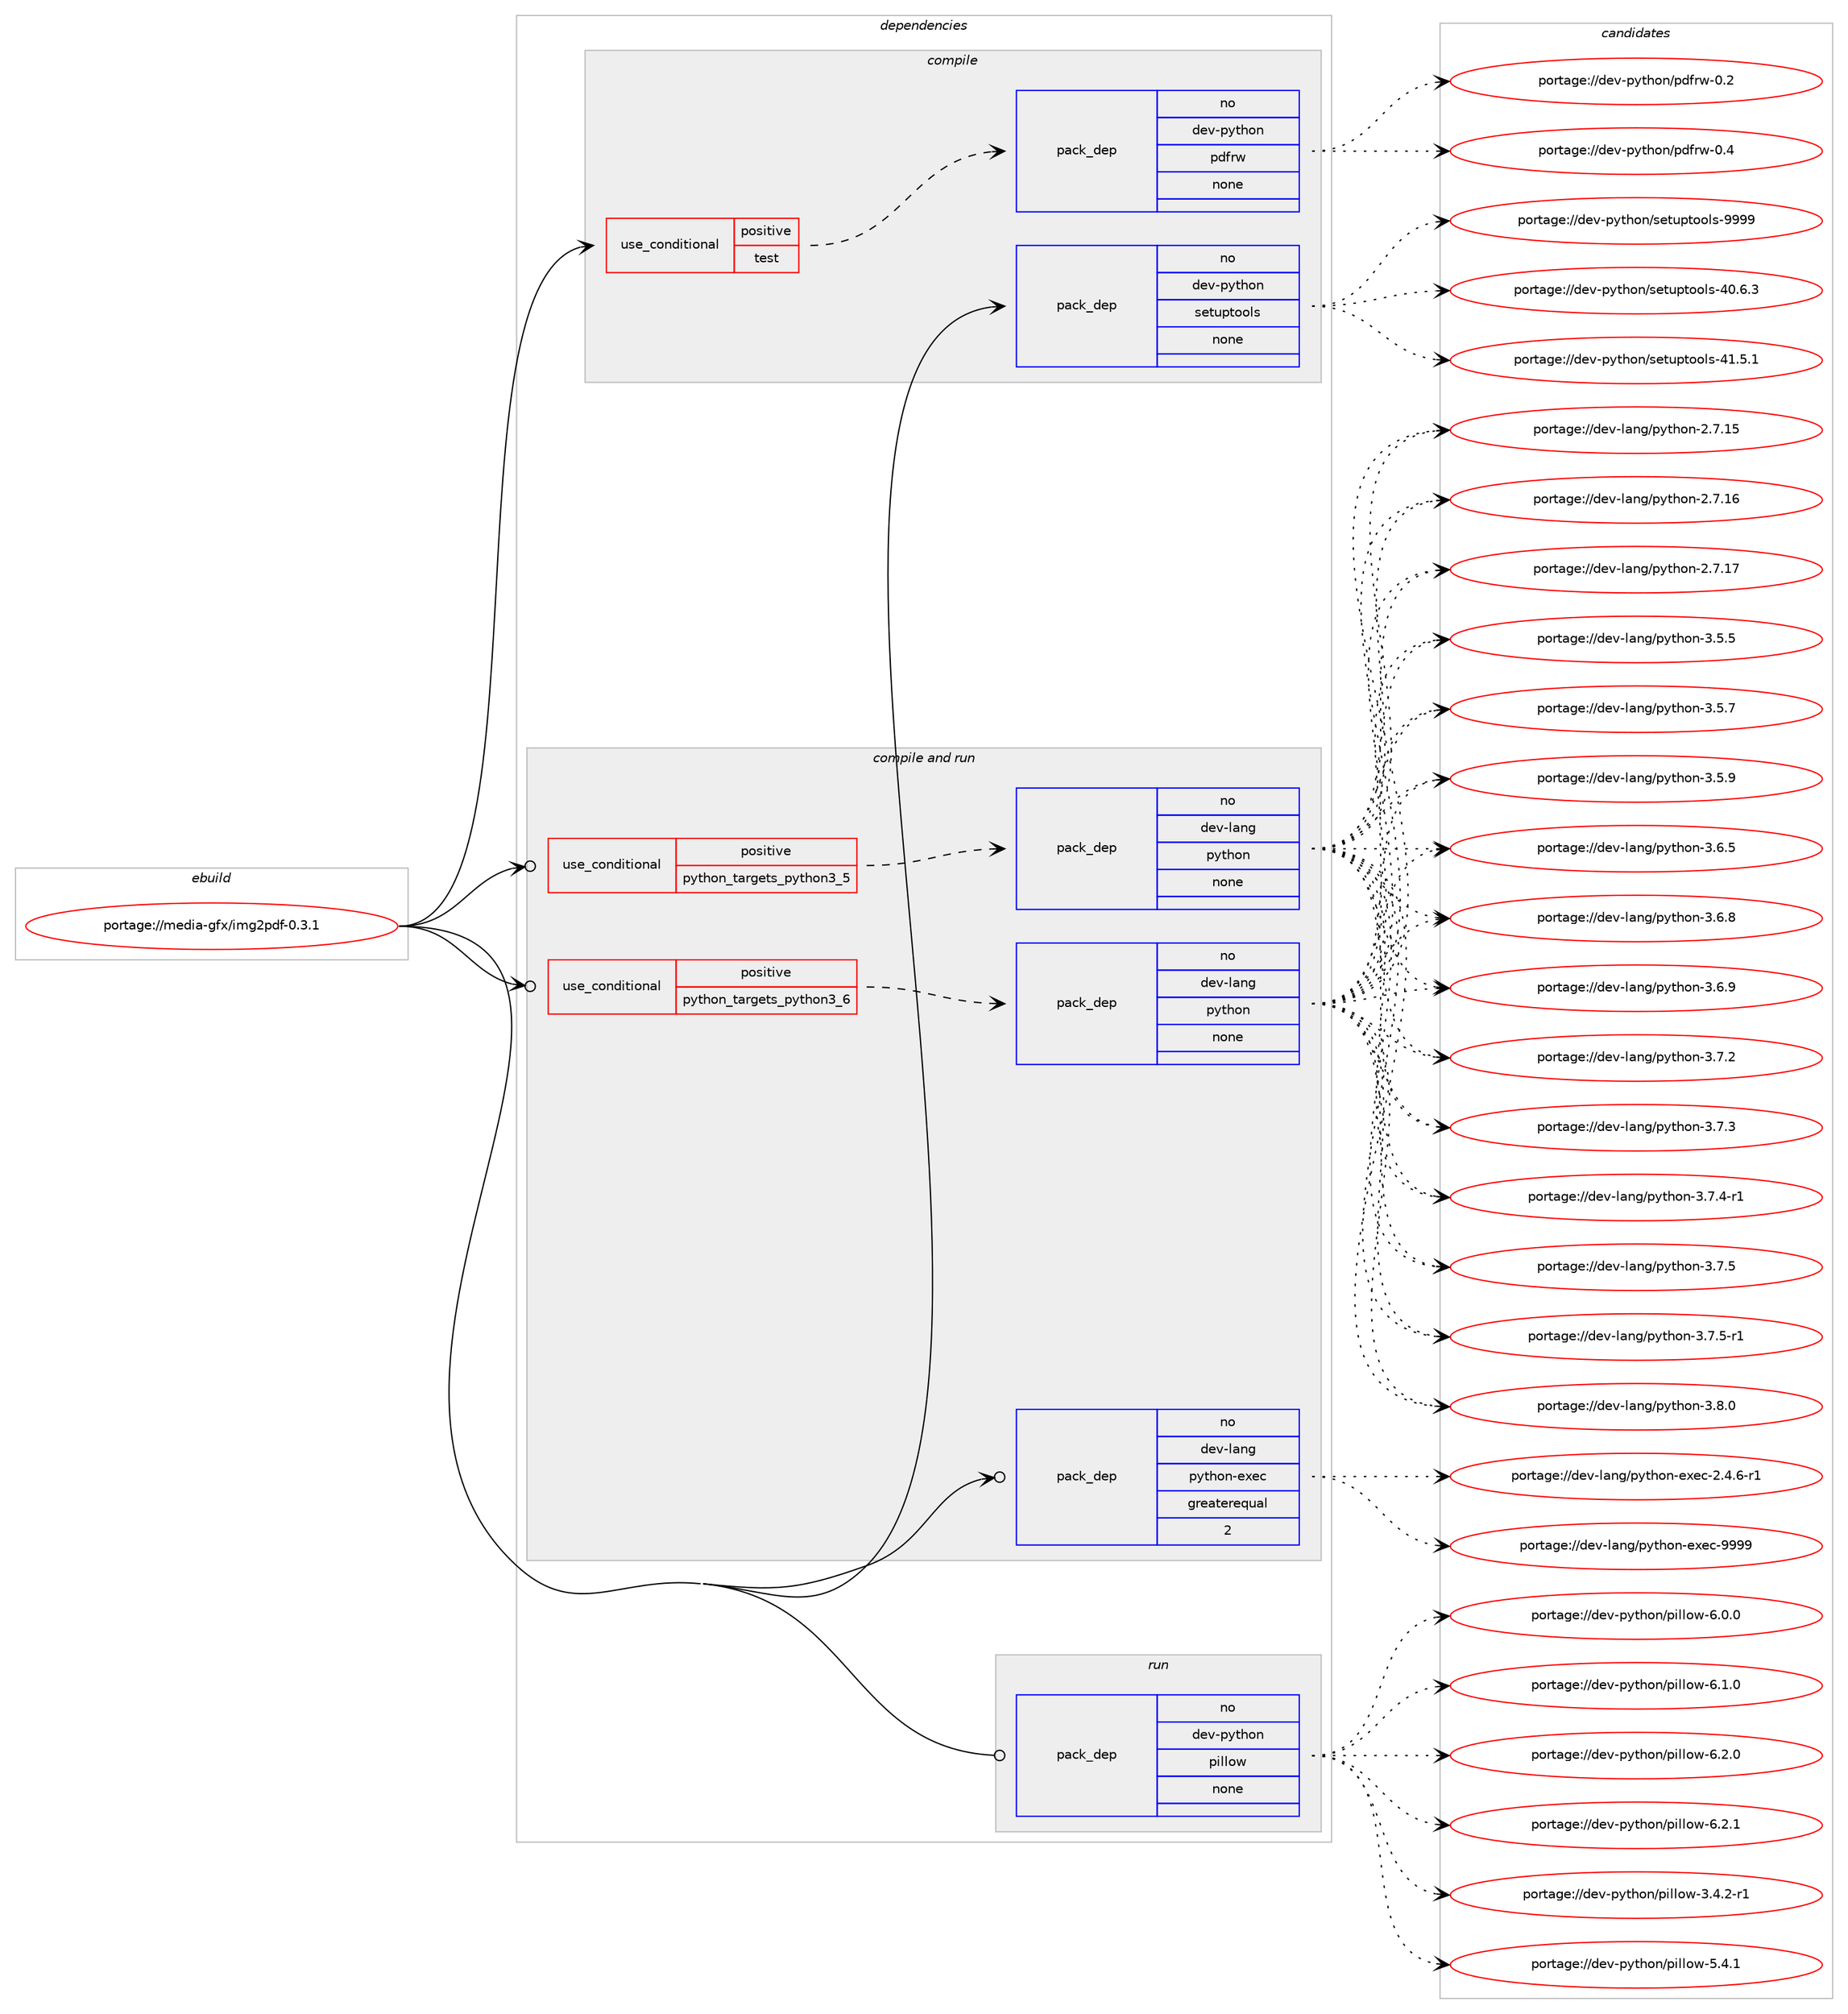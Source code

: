 digraph prolog {

# *************
# Graph options
# *************

newrank=true;
concentrate=true;
compound=true;
graph [rankdir=LR,fontname=Helvetica,fontsize=10,ranksep=1.5];#, ranksep=2.5, nodesep=0.2];
edge  [arrowhead=vee];
node  [fontname=Helvetica,fontsize=10];

# **********
# The ebuild
# **********

subgraph cluster_leftcol {
color=gray;
rank=same;
label=<<i>ebuild</i>>;
id [label="portage://media-gfx/img2pdf-0.3.1", color=red, width=4, href="../media-gfx/img2pdf-0.3.1.svg"];
}

# ****************
# The dependencies
# ****************

subgraph cluster_midcol {
color=gray;
label=<<i>dependencies</i>>;
subgraph cluster_compile {
fillcolor="#eeeeee";
style=filled;
label=<<i>compile</i>>;
subgraph cond78763 {
dependency314728 [label=<<TABLE BORDER="0" CELLBORDER="1" CELLSPACING="0" CELLPADDING="4"><TR><TD ROWSPAN="3" CELLPADDING="10">use_conditional</TD></TR><TR><TD>positive</TD></TR><TR><TD>test</TD></TR></TABLE>>, shape=none, color=red];
subgraph pack230890 {
dependency314729 [label=<<TABLE BORDER="0" CELLBORDER="1" CELLSPACING="0" CELLPADDING="4" WIDTH="220"><TR><TD ROWSPAN="6" CELLPADDING="30">pack_dep</TD></TR><TR><TD WIDTH="110">no</TD></TR><TR><TD>dev-python</TD></TR><TR><TD>pdfrw</TD></TR><TR><TD>none</TD></TR><TR><TD></TD></TR></TABLE>>, shape=none, color=blue];
}
dependency314728:e -> dependency314729:w [weight=20,style="dashed",arrowhead="vee"];
}
id:e -> dependency314728:w [weight=20,style="solid",arrowhead="vee"];
subgraph pack230891 {
dependency314730 [label=<<TABLE BORDER="0" CELLBORDER="1" CELLSPACING="0" CELLPADDING="4" WIDTH="220"><TR><TD ROWSPAN="6" CELLPADDING="30">pack_dep</TD></TR><TR><TD WIDTH="110">no</TD></TR><TR><TD>dev-python</TD></TR><TR><TD>setuptools</TD></TR><TR><TD>none</TD></TR><TR><TD></TD></TR></TABLE>>, shape=none, color=blue];
}
id:e -> dependency314730:w [weight=20,style="solid",arrowhead="vee"];
}
subgraph cluster_compileandrun {
fillcolor="#eeeeee";
style=filled;
label=<<i>compile and run</i>>;
subgraph cond78764 {
dependency314731 [label=<<TABLE BORDER="0" CELLBORDER="1" CELLSPACING="0" CELLPADDING="4"><TR><TD ROWSPAN="3" CELLPADDING="10">use_conditional</TD></TR><TR><TD>positive</TD></TR><TR><TD>python_targets_python3_5</TD></TR></TABLE>>, shape=none, color=red];
subgraph pack230892 {
dependency314732 [label=<<TABLE BORDER="0" CELLBORDER="1" CELLSPACING="0" CELLPADDING="4" WIDTH="220"><TR><TD ROWSPAN="6" CELLPADDING="30">pack_dep</TD></TR><TR><TD WIDTH="110">no</TD></TR><TR><TD>dev-lang</TD></TR><TR><TD>python</TD></TR><TR><TD>none</TD></TR><TR><TD></TD></TR></TABLE>>, shape=none, color=blue];
}
dependency314731:e -> dependency314732:w [weight=20,style="dashed",arrowhead="vee"];
}
id:e -> dependency314731:w [weight=20,style="solid",arrowhead="odotvee"];
subgraph cond78765 {
dependency314733 [label=<<TABLE BORDER="0" CELLBORDER="1" CELLSPACING="0" CELLPADDING="4"><TR><TD ROWSPAN="3" CELLPADDING="10">use_conditional</TD></TR><TR><TD>positive</TD></TR><TR><TD>python_targets_python3_6</TD></TR></TABLE>>, shape=none, color=red];
subgraph pack230893 {
dependency314734 [label=<<TABLE BORDER="0" CELLBORDER="1" CELLSPACING="0" CELLPADDING="4" WIDTH="220"><TR><TD ROWSPAN="6" CELLPADDING="30">pack_dep</TD></TR><TR><TD WIDTH="110">no</TD></TR><TR><TD>dev-lang</TD></TR><TR><TD>python</TD></TR><TR><TD>none</TD></TR><TR><TD></TD></TR></TABLE>>, shape=none, color=blue];
}
dependency314733:e -> dependency314734:w [weight=20,style="dashed",arrowhead="vee"];
}
id:e -> dependency314733:w [weight=20,style="solid",arrowhead="odotvee"];
subgraph pack230894 {
dependency314735 [label=<<TABLE BORDER="0" CELLBORDER="1" CELLSPACING="0" CELLPADDING="4" WIDTH="220"><TR><TD ROWSPAN="6" CELLPADDING="30">pack_dep</TD></TR><TR><TD WIDTH="110">no</TD></TR><TR><TD>dev-lang</TD></TR><TR><TD>python-exec</TD></TR><TR><TD>greaterequal</TD></TR><TR><TD>2</TD></TR></TABLE>>, shape=none, color=blue];
}
id:e -> dependency314735:w [weight=20,style="solid",arrowhead="odotvee"];
}
subgraph cluster_run {
fillcolor="#eeeeee";
style=filled;
label=<<i>run</i>>;
subgraph pack230895 {
dependency314736 [label=<<TABLE BORDER="0" CELLBORDER="1" CELLSPACING="0" CELLPADDING="4" WIDTH="220"><TR><TD ROWSPAN="6" CELLPADDING="30">pack_dep</TD></TR><TR><TD WIDTH="110">no</TD></TR><TR><TD>dev-python</TD></TR><TR><TD>pillow</TD></TR><TR><TD>none</TD></TR><TR><TD></TD></TR></TABLE>>, shape=none, color=blue];
}
id:e -> dependency314736:w [weight=20,style="solid",arrowhead="odot"];
}
}

# **************
# The candidates
# **************

subgraph cluster_choices {
rank=same;
color=gray;
label=<<i>candidates</i>>;

subgraph choice230890 {
color=black;
nodesep=1;
choiceportage100101118451121211161041111104711210010211411945484650 [label="portage://dev-python/pdfrw-0.2", color=red, width=4,href="../dev-python/pdfrw-0.2.svg"];
choiceportage100101118451121211161041111104711210010211411945484652 [label="portage://dev-python/pdfrw-0.4", color=red, width=4,href="../dev-python/pdfrw-0.4.svg"];
dependency314729:e -> choiceportage100101118451121211161041111104711210010211411945484650:w [style=dotted,weight="100"];
dependency314729:e -> choiceportage100101118451121211161041111104711210010211411945484652:w [style=dotted,weight="100"];
}
subgraph choice230891 {
color=black;
nodesep=1;
choiceportage100101118451121211161041111104711510111611711211611111110811545524846544651 [label="portage://dev-python/setuptools-40.6.3", color=red, width=4,href="../dev-python/setuptools-40.6.3.svg"];
choiceportage100101118451121211161041111104711510111611711211611111110811545524946534649 [label="portage://dev-python/setuptools-41.5.1", color=red, width=4,href="../dev-python/setuptools-41.5.1.svg"];
choiceportage10010111845112121116104111110471151011161171121161111111081154557575757 [label="portage://dev-python/setuptools-9999", color=red, width=4,href="../dev-python/setuptools-9999.svg"];
dependency314730:e -> choiceportage100101118451121211161041111104711510111611711211611111110811545524846544651:w [style=dotted,weight="100"];
dependency314730:e -> choiceportage100101118451121211161041111104711510111611711211611111110811545524946534649:w [style=dotted,weight="100"];
dependency314730:e -> choiceportage10010111845112121116104111110471151011161171121161111111081154557575757:w [style=dotted,weight="100"];
}
subgraph choice230892 {
color=black;
nodesep=1;
choiceportage10010111845108971101034711212111610411111045504655464953 [label="portage://dev-lang/python-2.7.15", color=red, width=4,href="../dev-lang/python-2.7.15.svg"];
choiceportage10010111845108971101034711212111610411111045504655464954 [label="portage://dev-lang/python-2.7.16", color=red, width=4,href="../dev-lang/python-2.7.16.svg"];
choiceportage10010111845108971101034711212111610411111045504655464955 [label="portage://dev-lang/python-2.7.17", color=red, width=4,href="../dev-lang/python-2.7.17.svg"];
choiceportage100101118451089711010347112121116104111110455146534653 [label="portage://dev-lang/python-3.5.5", color=red, width=4,href="../dev-lang/python-3.5.5.svg"];
choiceportage100101118451089711010347112121116104111110455146534655 [label="portage://dev-lang/python-3.5.7", color=red, width=4,href="../dev-lang/python-3.5.7.svg"];
choiceportage100101118451089711010347112121116104111110455146534657 [label="portage://dev-lang/python-3.5.9", color=red, width=4,href="../dev-lang/python-3.5.9.svg"];
choiceportage100101118451089711010347112121116104111110455146544653 [label="portage://dev-lang/python-3.6.5", color=red, width=4,href="../dev-lang/python-3.6.5.svg"];
choiceportage100101118451089711010347112121116104111110455146544656 [label="portage://dev-lang/python-3.6.8", color=red, width=4,href="../dev-lang/python-3.6.8.svg"];
choiceportage100101118451089711010347112121116104111110455146544657 [label="portage://dev-lang/python-3.6.9", color=red, width=4,href="../dev-lang/python-3.6.9.svg"];
choiceportage100101118451089711010347112121116104111110455146554650 [label="portage://dev-lang/python-3.7.2", color=red, width=4,href="../dev-lang/python-3.7.2.svg"];
choiceportage100101118451089711010347112121116104111110455146554651 [label="portage://dev-lang/python-3.7.3", color=red, width=4,href="../dev-lang/python-3.7.3.svg"];
choiceportage1001011184510897110103471121211161041111104551465546524511449 [label="portage://dev-lang/python-3.7.4-r1", color=red, width=4,href="../dev-lang/python-3.7.4-r1.svg"];
choiceportage100101118451089711010347112121116104111110455146554653 [label="portage://dev-lang/python-3.7.5", color=red, width=4,href="../dev-lang/python-3.7.5.svg"];
choiceportage1001011184510897110103471121211161041111104551465546534511449 [label="portage://dev-lang/python-3.7.5-r1", color=red, width=4,href="../dev-lang/python-3.7.5-r1.svg"];
choiceportage100101118451089711010347112121116104111110455146564648 [label="portage://dev-lang/python-3.8.0", color=red, width=4,href="../dev-lang/python-3.8.0.svg"];
dependency314732:e -> choiceportage10010111845108971101034711212111610411111045504655464953:w [style=dotted,weight="100"];
dependency314732:e -> choiceportage10010111845108971101034711212111610411111045504655464954:w [style=dotted,weight="100"];
dependency314732:e -> choiceportage10010111845108971101034711212111610411111045504655464955:w [style=dotted,weight="100"];
dependency314732:e -> choiceportage100101118451089711010347112121116104111110455146534653:w [style=dotted,weight="100"];
dependency314732:e -> choiceportage100101118451089711010347112121116104111110455146534655:w [style=dotted,weight="100"];
dependency314732:e -> choiceportage100101118451089711010347112121116104111110455146534657:w [style=dotted,weight="100"];
dependency314732:e -> choiceportage100101118451089711010347112121116104111110455146544653:w [style=dotted,weight="100"];
dependency314732:e -> choiceportage100101118451089711010347112121116104111110455146544656:w [style=dotted,weight="100"];
dependency314732:e -> choiceportage100101118451089711010347112121116104111110455146544657:w [style=dotted,weight="100"];
dependency314732:e -> choiceportage100101118451089711010347112121116104111110455146554650:w [style=dotted,weight="100"];
dependency314732:e -> choiceportage100101118451089711010347112121116104111110455146554651:w [style=dotted,weight="100"];
dependency314732:e -> choiceportage1001011184510897110103471121211161041111104551465546524511449:w [style=dotted,weight="100"];
dependency314732:e -> choiceportage100101118451089711010347112121116104111110455146554653:w [style=dotted,weight="100"];
dependency314732:e -> choiceportage1001011184510897110103471121211161041111104551465546534511449:w [style=dotted,weight="100"];
dependency314732:e -> choiceportage100101118451089711010347112121116104111110455146564648:w [style=dotted,weight="100"];
}
subgraph choice230893 {
color=black;
nodesep=1;
choiceportage10010111845108971101034711212111610411111045504655464953 [label="portage://dev-lang/python-2.7.15", color=red, width=4,href="../dev-lang/python-2.7.15.svg"];
choiceportage10010111845108971101034711212111610411111045504655464954 [label="portage://dev-lang/python-2.7.16", color=red, width=4,href="../dev-lang/python-2.7.16.svg"];
choiceportage10010111845108971101034711212111610411111045504655464955 [label="portage://dev-lang/python-2.7.17", color=red, width=4,href="../dev-lang/python-2.7.17.svg"];
choiceportage100101118451089711010347112121116104111110455146534653 [label="portage://dev-lang/python-3.5.5", color=red, width=4,href="../dev-lang/python-3.5.5.svg"];
choiceportage100101118451089711010347112121116104111110455146534655 [label="portage://dev-lang/python-3.5.7", color=red, width=4,href="../dev-lang/python-3.5.7.svg"];
choiceportage100101118451089711010347112121116104111110455146534657 [label="portage://dev-lang/python-3.5.9", color=red, width=4,href="../dev-lang/python-3.5.9.svg"];
choiceportage100101118451089711010347112121116104111110455146544653 [label="portage://dev-lang/python-3.6.5", color=red, width=4,href="../dev-lang/python-3.6.5.svg"];
choiceportage100101118451089711010347112121116104111110455146544656 [label="portage://dev-lang/python-3.6.8", color=red, width=4,href="../dev-lang/python-3.6.8.svg"];
choiceportage100101118451089711010347112121116104111110455146544657 [label="portage://dev-lang/python-3.6.9", color=red, width=4,href="../dev-lang/python-3.6.9.svg"];
choiceportage100101118451089711010347112121116104111110455146554650 [label="portage://dev-lang/python-3.7.2", color=red, width=4,href="../dev-lang/python-3.7.2.svg"];
choiceportage100101118451089711010347112121116104111110455146554651 [label="portage://dev-lang/python-3.7.3", color=red, width=4,href="../dev-lang/python-3.7.3.svg"];
choiceportage1001011184510897110103471121211161041111104551465546524511449 [label="portage://dev-lang/python-3.7.4-r1", color=red, width=4,href="../dev-lang/python-3.7.4-r1.svg"];
choiceportage100101118451089711010347112121116104111110455146554653 [label="portage://dev-lang/python-3.7.5", color=red, width=4,href="../dev-lang/python-3.7.5.svg"];
choiceportage1001011184510897110103471121211161041111104551465546534511449 [label="portage://dev-lang/python-3.7.5-r1", color=red, width=4,href="../dev-lang/python-3.7.5-r1.svg"];
choiceportage100101118451089711010347112121116104111110455146564648 [label="portage://dev-lang/python-3.8.0", color=red, width=4,href="../dev-lang/python-3.8.0.svg"];
dependency314734:e -> choiceportage10010111845108971101034711212111610411111045504655464953:w [style=dotted,weight="100"];
dependency314734:e -> choiceportage10010111845108971101034711212111610411111045504655464954:w [style=dotted,weight="100"];
dependency314734:e -> choiceportage10010111845108971101034711212111610411111045504655464955:w [style=dotted,weight="100"];
dependency314734:e -> choiceportage100101118451089711010347112121116104111110455146534653:w [style=dotted,weight="100"];
dependency314734:e -> choiceportage100101118451089711010347112121116104111110455146534655:w [style=dotted,weight="100"];
dependency314734:e -> choiceportage100101118451089711010347112121116104111110455146534657:w [style=dotted,weight="100"];
dependency314734:e -> choiceportage100101118451089711010347112121116104111110455146544653:w [style=dotted,weight="100"];
dependency314734:e -> choiceportage100101118451089711010347112121116104111110455146544656:w [style=dotted,weight="100"];
dependency314734:e -> choiceportage100101118451089711010347112121116104111110455146544657:w [style=dotted,weight="100"];
dependency314734:e -> choiceportage100101118451089711010347112121116104111110455146554650:w [style=dotted,weight="100"];
dependency314734:e -> choiceportage100101118451089711010347112121116104111110455146554651:w [style=dotted,weight="100"];
dependency314734:e -> choiceportage1001011184510897110103471121211161041111104551465546524511449:w [style=dotted,weight="100"];
dependency314734:e -> choiceportage100101118451089711010347112121116104111110455146554653:w [style=dotted,weight="100"];
dependency314734:e -> choiceportage1001011184510897110103471121211161041111104551465546534511449:w [style=dotted,weight="100"];
dependency314734:e -> choiceportage100101118451089711010347112121116104111110455146564648:w [style=dotted,weight="100"];
}
subgraph choice230894 {
color=black;
nodesep=1;
choiceportage10010111845108971101034711212111610411111045101120101994550465246544511449 [label="portage://dev-lang/python-exec-2.4.6-r1", color=red, width=4,href="../dev-lang/python-exec-2.4.6-r1.svg"];
choiceportage10010111845108971101034711212111610411111045101120101994557575757 [label="portage://dev-lang/python-exec-9999", color=red, width=4,href="../dev-lang/python-exec-9999.svg"];
dependency314735:e -> choiceportage10010111845108971101034711212111610411111045101120101994550465246544511449:w [style=dotted,weight="100"];
dependency314735:e -> choiceportage10010111845108971101034711212111610411111045101120101994557575757:w [style=dotted,weight="100"];
}
subgraph choice230895 {
color=black;
nodesep=1;
choiceportage10010111845112121116104111110471121051081081111194551465246504511449 [label="portage://dev-python/pillow-3.4.2-r1", color=red, width=4,href="../dev-python/pillow-3.4.2-r1.svg"];
choiceportage1001011184511212111610411111047112105108108111119455346524649 [label="portage://dev-python/pillow-5.4.1", color=red, width=4,href="../dev-python/pillow-5.4.1.svg"];
choiceportage1001011184511212111610411111047112105108108111119455446484648 [label="portage://dev-python/pillow-6.0.0", color=red, width=4,href="../dev-python/pillow-6.0.0.svg"];
choiceportage1001011184511212111610411111047112105108108111119455446494648 [label="portage://dev-python/pillow-6.1.0", color=red, width=4,href="../dev-python/pillow-6.1.0.svg"];
choiceportage1001011184511212111610411111047112105108108111119455446504648 [label="portage://dev-python/pillow-6.2.0", color=red, width=4,href="../dev-python/pillow-6.2.0.svg"];
choiceportage1001011184511212111610411111047112105108108111119455446504649 [label="portage://dev-python/pillow-6.2.1", color=red, width=4,href="../dev-python/pillow-6.2.1.svg"];
dependency314736:e -> choiceportage10010111845112121116104111110471121051081081111194551465246504511449:w [style=dotted,weight="100"];
dependency314736:e -> choiceportage1001011184511212111610411111047112105108108111119455346524649:w [style=dotted,weight="100"];
dependency314736:e -> choiceportage1001011184511212111610411111047112105108108111119455446484648:w [style=dotted,weight="100"];
dependency314736:e -> choiceportage1001011184511212111610411111047112105108108111119455446494648:w [style=dotted,weight="100"];
dependency314736:e -> choiceportage1001011184511212111610411111047112105108108111119455446504648:w [style=dotted,weight="100"];
dependency314736:e -> choiceportage1001011184511212111610411111047112105108108111119455446504649:w [style=dotted,weight="100"];
}
}

}
